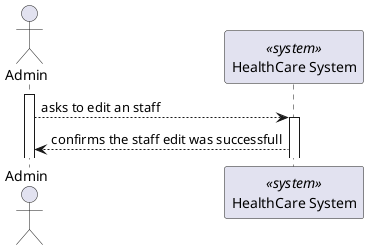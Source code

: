 @startuml

actor Admin as "Admin"
participant SYS as "HealthCare System" <<system>>

activate Admin 

Admin --> SYS : asks to edit an staff

activate SYS 

SYS --> Admin : confirms the staff edit was successfull


@enduml